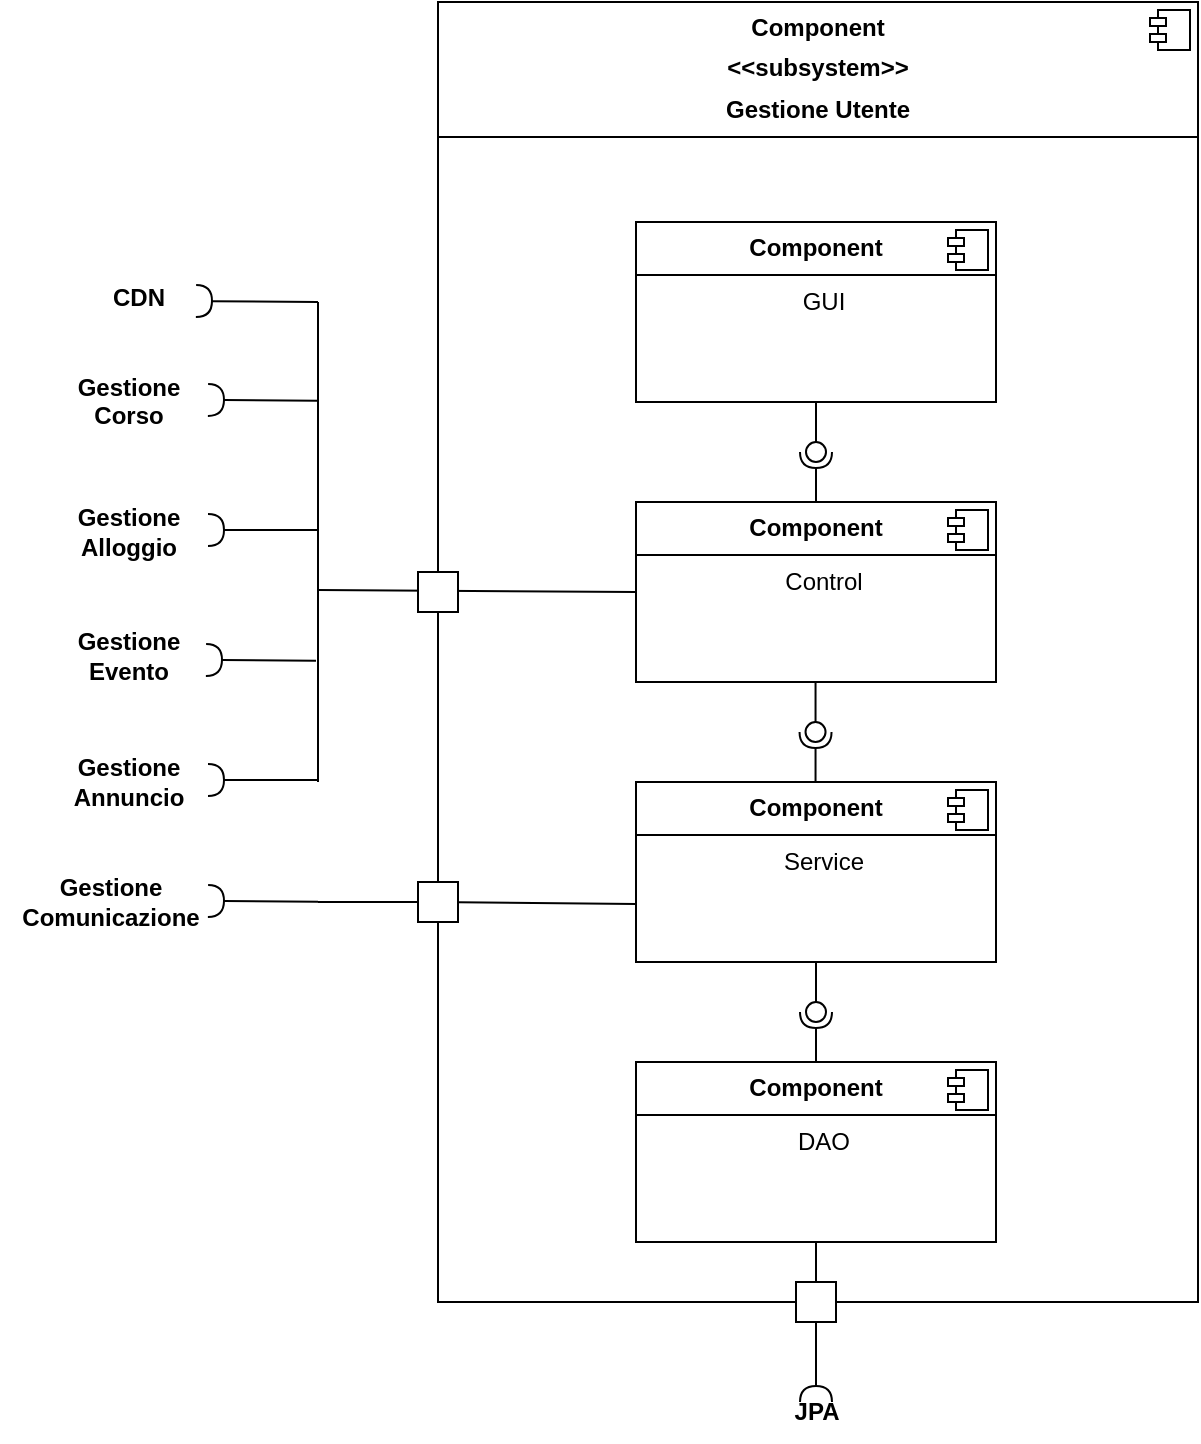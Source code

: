 <mxfile version="26.0.2">
  <diagram name="Pagina-1" id="nPXpif3WPsx-xnyPEV3x">
    <mxGraphModel grid="1" page="1" gridSize="10" guides="1" tooltips="1" connect="1" arrows="1" fold="1" pageScale="1" pageWidth="827" pageHeight="1169" math="0" shadow="0">
      <root>
        <mxCell id="0" />
        <mxCell id="1" parent="0" />
        <mxCell id="awJ8K8HzH0nnKeFIDSF6-1" value="&lt;p style=&quot;margin:0px;margin-top:6px;text-align:center;&quot;&gt;&lt;b&gt;Component&lt;/b&gt;&lt;/p&gt;&lt;p style=&quot;margin:0px;margin-top:6px;text-align:center;&quot;&gt;&lt;b&gt;&amp;lt;&amp;lt;subsystem&amp;gt;&amp;gt;&lt;/b&gt;&lt;/p&gt;&lt;p style=&quot;margin:0px;margin-top:6px;text-align:center;&quot;&gt;&lt;b&gt;Gestione Utente&lt;/b&gt;&lt;/p&gt;&lt;hr size=&quot;1&quot; style=&quot;border-style:solid;&quot;&gt;&lt;p style=&quot;margin:0px;margin-left:8px;&quot;&gt;&lt;br&gt;&lt;/p&gt;" style="align=left;overflow=fill;html=1;dropTarget=0;whiteSpace=wrap;" vertex="1" parent="1">
          <mxGeometry x="319" y="70" width="380" height="650" as="geometry" />
        </mxCell>
        <mxCell id="awJ8K8HzH0nnKeFIDSF6-2" value="" style="shape=component;jettyWidth=8;jettyHeight=4;" vertex="1" parent="awJ8K8HzH0nnKeFIDSF6-1">
          <mxGeometry x="1" width="20" height="20" relative="1" as="geometry">
            <mxPoint x="-24" y="4" as="offset" />
          </mxGeometry>
        </mxCell>
        <mxCell id="awJ8K8HzH0nnKeFIDSF6-3" value="&lt;p style=&quot;margin:0px;margin-top:6px;text-align:center;&quot;&gt;&lt;b&gt;Component&lt;/b&gt;&lt;/p&gt;&lt;hr size=&quot;1&quot; style=&quot;border-style:solid;&quot;&gt;&lt;p style=&quot;text-align: center; margin: 0px 0px 0px 8px;&quot;&gt;GUI&lt;/p&gt;" style="align=left;overflow=fill;html=1;dropTarget=0;whiteSpace=wrap;" vertex="1" parent="1">
          <mxGeometry x="418" y="180" width="180" height="90" as="geometry" />
        </mxCell>
        <mxCell id="awJ8K8HzH0nnKeFIDSF6-4" value="" style="shape=component;jettyWidth=8;jettyHeight=4;" vertex="1" parent="awJ8K8HzH0nnKeFIDSF6-3">
          <mxGeometry x="1" width="20" height="20" relative="1" as="geometry">
            <mxPoint x="-24" y="4" as="offset" />
          </mxGeometry>
        </mxCell>
        <mxCell id="awJ8K8HzH0nnKeFIDSF6-5" value="" style="rounded=0;orthogonalLoop=1;jettySize=auto;html=1;endArrow=halfCircle;endFill=0;endSize=6;strokeWidth=1;sketch=0;exitX=0.5;exitY=0;exitDx=0;exitDy=0;" edge="1" parent="1" source="awJ8K8HzH0nnKeFIDSF6-8" target="awJ8K8HzH0nnKeFIDSF6-7">
          <mxGeometry relative="1" as="geometry">
            <mxPoint x="519" y="295" as="sourcePoint" />
          </mxGeometry>
        </mxCell>
        <mxCell id="awJ8K8HzH0nnKeFIDSF6-6" value="" style="rounded=0;orthogonalLoop=1;jettySize=auto;html=1;endArrow=oval;endFill=0;sketch=0;sourcePerimeterSpacing=0;targetPerimeterSpacing=0;endSize=10;exitX=0.5;exitY=1;exitDx=0;exitDy=0;" edge="1" parent="1" source="awJ8K8HzH0nnKeFIDSF6-3" target="awJ8K8HzH0nnKeFIDSF6-7">
          <mxGeometry relative="1" as="geometry">
            <mxPoint x="479" y="295" as="sourcePoint" />
          </mxGeometry>
        </mxCell>
        <mxCell id="awJ8K8HzH0nnKeFIDSF6-7" value="" style="ellipse;whiteSpace=wrap;html=1;align=center;aspect=fixed;fillColor=none;strokeColor=none;resizable=0;perimeter=centerPerimeter;rotatable=0;allowArrows=0;points=[];outlineConnect=1;" vertex="1" parent="1">
          <mxGeometry x="503" y="290" width="10" height="10" as="geometry" />
        </mxCell>
        <mxCell id="awJ8K8HzH0nnKeFIDSF6-8" value="&lt;p style=&quot;margin:0px;margin-top:6px;text-align:center;&quot;&gt;&lt;b&gt;Component&lt;/b&gt;&lt;/p&gt;&lt;hr size=&quot;1&quot; style=&quot;border-style:solid;&quot;&gt;&lt;p style=&quot;text-align: center; margin: 0px 0px 0px 8px;&quot;&gt;Control&lt;/p&gt;" style="align=left;overflow=fill;html=1;dropTarget=0;whiteSpace=wrap;" vertex="1" parent="1">
          <mxGeometry x="418" y="320" width="180" height="90" as="geometry" />
        </mxCell>
        <mxCell id="awJ8K8HzH0nnKeFIDSF6-9" value="" style="shape=component;jettyWidth=8;jettyHeight=4;" vertex="1" parent="awJ8K8HzH0nnKeFIDSF6-8">
          <mxGeometry x="1" width="20" height="20" relative="1" as="geometry">
            <mxPoint x="-24" y="4" as="offset" />
          </mxGeometry>
        </mxCell>
        <mxCell id="awJ8K8HzH0nnKeFIDSF6-10" value="&lt;p style=&quot;margin:0px;margin-top:6px;text-align:center;&quot;&gt;&lt;b&gt;Component&lt;/b&gt;&lt;/p&gt;&lt;hr size=&quot;1&quot; style=&quot;border-style:solid;&quot;&gt;&lt;p style=&quot;text-align: center; margin: 0px 0px 0px 8px;&quot;&gt;Service&lt;/p&gt;" style="align=left;overflow=fill;html=1;dropTarget=0;whiteSpace=wrap;" vertex="1" parent="1">
          <mxGeometry x="418" y="460" width="180" height="90" as="geometry" />
        </mxCell>
        <mxCell id="awJ8K8HzH0nnKeFIDSF6-11" value="" style="shape=component;jettyWidth=8;jettyHeight=4;" vertex="1" parent="awJ8K8HzH0nnKeFIDSF6-10">
          <mxGeometry x="1" width="20" height="20" relative="1" as="geometry">
            <mxPoint x="-24" y="4" as="offset" />
          </mxGeometry>
        </mxCell>
        <mxCell id="awJ8K8HzH0nnKeFIDSF6-12" value="" style="rounded=0;orthogonalLoop=1;jettySize=auto;html=1;endArrow=halfCircle;endFill=0;endSize=6;strokeWidth=1;sketch=0;exitX=0.5;exitY=0;exitDx=0;exitDy=0;" edge="1" parent="1" source="awJ8K8HzH0nnKeFIDSF6-15" target="awJ8K8HzH0nnKeFIDSF6-14">
          <mxGeometry relative="1" as="geometry">
            <mxPoint x="519" y="575" as="sourcePoint" />
          </mxGeometry>
        </mxCell>
        <mxCell id="awJ8K8HzH0nnKeFIDSF6-13" value="" style="rounded=0;orthogonalLoop=1;jettySize=auto;html=1;endArrow=oval;endFill=0;sketch=0;sourcePerimeterSpacing=0;targetPerimeterSpacing=0;endSize=10;exitX=0.5;exitY=1;exitDx=0;exitDy=0;" edge="1" parent="1" source="awJ8K8HzH0nnKeFIDSF6-10" target="awJ8K8HzH0nnKeFIDSF6-14">
          <mxGeometry relative="1" as="geometry">
            <mxPoint x="479" y="575" as="sourcePoint" />
          </mxGeometry>
        </mxCell>
        <mxCell id="awJ8K8HzH0nnKeFIDSF6-14" value="" style="ellipse;whiteSpace=wrap;html=1;align=center;aspect=fixed;fillColor=none;strokeColor=none;resizable=0;perimeter=centerPerimeter;rotatable=0;allowArrows=0;points=[];outlineConnect=1;" vertex="1" parent="1">
          <mxGeometry x="503" y="570" width="10" height="10" as="geometry" />
        </mxCell>
        <mxCell id="awJ8K8HzH0nnKeFIDSF6-15" value="&lt;p style=&quot;margin:0px;margin-top:6px;text-align:center;&quot;&gt;&lt;b&gt;Component&lt;/b&gt;&lt;/p&gt;&lt;hr size=&quot;1&quot; style=&quot;border-style:solid;&quot;&gt;&lt;p style=&quot;text-align: center; margin: 0px 0px 0px 8px;&quot;&gt;DAO&lt;/p&gt;" style="align=left;overflow=fill;html=1;dropTarget=0;whiteSpace=wrap;" vertex="1" parent="1">
          <mxGeometry x="418" y="600" width="180" height="90" as="geometry" />
        </mxCell>
        <mxCell id="awJ8K8HzH0nnKeFIDSF6-16" value="" style="shape=component;jettyWidth=8;jettyHeight=4;" vertex="1" parent="awJ8K8HzH0nnKeFIDSF6-15">
          <mxGeometry x="1" width="20" height="20" relative="1" as="geometry">
            <mxPoint x="-24" y="4" as="offset" />
          </mxGeometry>
        </mxCell>
        <mxCell id="awJ8K8HzH0nnKeFIDSF6-17" value="" style="rounded=0;orthogonalLoop=1;jettySize=auto;html=1;endArrow=halfCircle;endFill=0;endSize=6;strokeWidth=1;sketch=0;exitX=0.5;exitY=0;exitDx=0;exitDy=0;" edge="1" parent="1">
          <mxGeometry relative="1" as="geometry">
            <mxPoint x="507.77" y="460" as="sourcePoint" />
            <mxPoint x="507.77" y="435" as="targetPoint" />
          </mxGeometry>
        </mxCell>
        <mxCell id="awJ8K8HzH0nnKeFIDSF6-18" value="" style="rounded=0;orthogonalLoop=1;jettySize=auto;html=1;endArrow=oval;endFill=0;sketch=0;sourcePerimeterSpacing=0;targetPerimeterSpacing=0;endSize=10;exitX=0.5;exitY=1;exitDx=0;exitDy=0;" edge="1" parent="1">
          <mxGeometry relative="1" as="geometry">
            <mxPoint x="507.77" y="410" as="sourcePoint" />
            <mxPoint x="507.77" y="435" as="targetPoint" />
          </mxGeometry>
        </mxCell>
        <mxCell id="awJ8K8HzH0nnKeFIDSF6-19" value="" style="rounded=0;orthogonalLoop=1;jettySize=auto;html=1;endArrow=halfCircle;endFill=0;endSize=6;strokeWidth=1;sketch=0;fontSize=12;curved=1;" edge="1" parent="1">
          <mxGeometry relative="1" as="geometry">
            <mxPoint x="259" y="334" as="sourcePoint" />
            <mxPoint x="204" y="334" as="targetPoint" />
          </mxGeometry>
        </mxCell>
        <mxCell id="awJ8K8HzH0nnKeFIDSF6-20" value="" style="ellipse;whiteSpace=wrap;html=1;align=center;aspect=fixed;fillColor=none;strokeColor=none;resizable=0;perimeter=centerPerimeter;rotatable=0;allowArrows=0;points=[];outlineConnect=1;" vertex="1" parent="1">
          <mxGeometry x="392" y="360" width="10" height="10" as="geometry" />
        </mxCell>
        <mxCell id="awJ8K8HzH0nnKeFIDSF6-21" value="Gestione&lt;div&gt;Corso&lt;div&gt;&lt;br&gt;&lt;/div&gt;&lt;/div&gt;" style="text;align=center;fontStyle=1;verticalAlign=middle;spacingLeft=3;spacingRight=3;strokeColor=none;rotatable=0;points=[[0,0.5],[1,0.5]];portConstraint=eastwest;html=1;" vertex="1" parent="1">
          <mxGeometry x="124" y="264" width="80" height="26" as="geometry" />
        </mxCell>
        <mxCell id="awJ8K8HzH0nnKeFIDSF6-22" value="" style="rounded=0;orthogonalLoop=1;jettySize=auto;html=1;endArrow=halfCircle;endFill=0;endSize=6;strokeWidth=1;sketch=0;fontSize=12;curved=1;exitX=0.5;exitY=1;exitDx=0;exitDy=0;" edge="1" parent="1" source="awJ8K8HzH0nnKeFIDSF6-15">
          <mxGeometry relative="1" as="geometry">
            <mxPoint x="508.5" y="690" as="sourcePoint" />
            <mxPoint x="508" y="770" as="targetPoint" />
          </mxGeometry>
        </mxCell>
        <mxCell id="awJ8K8HzH0nnKeFIDSF6-23" value="" style="whiteSpace=wrap;html=1;aspect=fixed;" vertex="1" parent="1">
          <mxGeometry x="498" y="710" width="20" height="20" as="geometry" />
        </mxCell>
        <mxCell id="awJ8K8HzH0nnKeFIDSF6-24" value="" style="rounded=0;orthogonalLoop=1;jettySize=auto;html=1;endArrow=halfCircle;endFill=0;endSize=6;strokeWidth=1;sketch=0;fontSize=12;curved=1;" edge="1" parent="1">
          <mxGeometry relative="1" as="geometry">
            <mxPoint x="259" y="269.38" as="sourcePoint" />
            <mxPoint x="204" y="269" as="targetPoint" />
          </mxGeometry>
        </mxCell>
        <mxCell id="awJ8K8HzH0nnKeFIDSF6-25" value="" style="endArrow=none;html=1;rounded=0;" edge="1" parent="1">
          <mxGeometry width="50" height="50" relative="1" as="geometry">
            <mxPoint x="259" y="460" as="sourcePoint" />
            <mxPoint x="259" y="220" as="targetPoint" />
          </mxGeometry>
        </mxCell>
        <mxCell id="awJ8K8HzH0nnKeFIDSF6-26" value="" style="endArrow=none;html=1;rounded=0;exitX=0;exitY=0.5;exitDx=0;exitDy=0;" edge="1" parent="1" source="awJ8K8HzH0nnKeFIDSF6-8">
          <mxGeometry width="50" height="50" relative="1" as="geometry">
            <mxPoint x="418" y="379" as="sourcePoint" />
            <mxPoint x="259" y="364" as="targetPoint" />
          </mxGeometry>
        </mxCell>
        <mxCell id="awJ8K8HzH0nnKeFIDSF6-27" value="" style="whiteSpace=wrap;html=1;aspect=fixed;" vertex="1" parent="1">
          <mxGeometry x="309" y="355" width="20" height="20" as="geometry" />
        </mxCell>
        <mxCell id="awJ8K8HzH0nnKeFIDSF6-28" value="" style="rounded=0;orthogonalLoop=1;jettySize=auto;html=1;endArrow=halfCircle;endFill=0;endSize=6;strokeWidth=1;sketch=0;fontSize=12;curved=1;" edge="1" parent="1">
          <mxGeometry relative="1" as="geometry">
            <mxPoint x="259" y="459" as="sourcePoint" />
            <mxPoint x="204" y="459" as="targetPoint" />
          </mxGeometry>
        </mxCell>
        <mxCell id="awJ8K8HzH0nnKeFIDSF6-29" value="Gestione&lt;div&gt;Evento&lt;/div&gt;" style="text;align=center;fontStyle=1;verticalAlign=middle;spacingLeft=3;spacingRight=3;strokeColor=none;rotatable=0;points=[[0,0.5],[1,0.5]];portConstraint=eastwest;html=1;" vertex="1" parent="1">
          <mxGeometry x="124" y="384" width="80" height="26" as="geometry" />
        </mxCell>
        <mxCell id="awJ8K8HzH0nnKeFIDSF6-30" value="" style="rounded=0;orthogonalLoop=1;jettySize=auto;html=1;endArrow=halfCircle;endFill=0;endSize=6;strokeWidth=1;sketch=0;fontSize=12;curved=1;" edge="1" parent="1">
          <mxGeometry relative="1" as="geometry">
            <mxPoint x="258" y="399.38" as="sourcePoint" />
            <mxPoint x="203" y="399" as="targetPoint" />
          </mxGeometry>
        </mxCell>
        <mxCell id="awJ8K8HzH0nnKeFIDSF6-31" value="" style="endArrow=none;html=1;rounded=0;" edge="1" parent="1">
          <mxGeometry width="50" height="50" relative="1" as="geometry">
            <mxPoint x="259" y="459" as="sourcePoint" />
            <mxPoint x="259" y="399" as="targetPoint" />
          </mxGeometry>
        </mxCell>
        <mxCell id="awJ8K8HzH0nnKeFIDSF6-32" value="&lt;b&gt;Gestione&lt;/b&gt;&lt;div&gt;&lt;b&gt;Alloggio&lt;/b&gt;&lt;/div&gt;" style="text;html=1;align=center;verticalAlign=middle;resizable=0;points=[];autosize=1;strokeColor=none;fillColor=none;" vertex="1" parent="1">
          <mxGeometry x="129" y="315" width="70" height="40" as="geometry" />
        </mxCell>
        <mxCell id="awJ8K8HzH0nnKeFIDSF6-33" value="&lt;b&gt;Gestione&lt;br&gt;Annuncio&lt;/b&gt;" style="text;html=1;align=center;verticalAlign=middle;resizable=0;points=[];autosize=1;strokeColor=none;fillColor=none;" vertex="1" parent="1">
          <mxGeometry x="124" y="440" width="80" height="40" as="geometry" />
        </mxCell>
        <mxCell id="DaRG2aiRckABaY4EGsko-1" value="&lt;b&gt;JPA&lt;/b&gt;" style="text;html=1;align=center;verticalAlign=middle;resizable=0;points=[];autosize=1;strokeColor=none;fillColor=none;" vertex="1" parent="1">
          <mxGeometry x="483" y="760" width="50" height="30" as="geometry" />
        </mxCell>
        <mxCell id="8deyjvbUPRrtxv759e6V-1" value="" style="endArrow=none;html=1;rounded=0;exitX=0;exitY=0.5;exitDx=0;exitDy=0;" edge="1" parent="1" source="8deyjvbUPRrtxv759e6V-7">
          <mxGeometry width="50" height="50" relative="1" as="geometry">
            <mxPoint x="418" y="521" as="sourcePoint" />
            <mxPoint x="259" y="520" as="targetPoint" />
          </mxGeometry>
        </mxCell>
        <mxCell id="8deyjvbUPRrtxv759e6V-8" value="" style="endArrow=none;html=1;rounded=0;exitX=0;exitY=0.5;exitDx=0;exitDy=0;" edge="1" parent="1" target="8deyjvbUPRrtxv759e6V-7">
          <mxGeometry width="50" height="50" relative="1" as="geometry">
            <mxPoint x="418" y="521" as="sourcePoint" />
            <mxPoint x="259" y="520" as="targetPoint" />
          </mxGeometry>
        </mxCell>
        <mxCell id="8deyjvbUPRrtxv759e6V-7" value="" style="whiteSpace=wrap;html=1;aspect=fixed;" vertex="1" parent="1">
          <mxGeometry x="309" y="510" width="20" height="20" as="geometry" />
        </mxCell>
        <mxCell id="8deyjvbUPRrtxv759e6V-9" value="" style="rounded=0;orthogonalLoop=1;jettySize=auto;html=1;endArrow=halfCircle;endFill=0;endSize=6;strokeWidth=1;sketch=0;fontSize=12;curved=1;" edge="1" parent="1">
          <mxGeometry relative="1" as="geometry">
            <mxPoint x="259" y="519.88" as="sourcePoint" />
            <mxPoint x="204" y="519.5" as="targetPoint" />
          </mxGeometry>
        </mxCell>
        <mxCell id="8deyjvbUPRrtxv759e6V-10" value="&lt;b&gt;Gestione&lt;/b&gt;&lt;div&gt;&lt;b&gt;Comunicazione&lt;/b&gt;&lt;/div&gt;" style="text;html=1;align=center;verticalAlign=middle;resizable=0;points=[];autosize=1;strokeColor=none;fillColor=none;" vertex="1" parent="1">
          <mxGeometry x="100" y="500" width="110" height="40" as="geometry" />
        </mxCell>
        <mxCell id="I_rxvH9b8lTQGXVdy5jc-1" value="&lt;div&gt;&lt;div&gt;CDN&lt;/div&gt;&lt;/div&gt;" style="text;align=center;fontStyle=1;verticalAlign=middle;spacingLeft=3;spacingRight=3;strokeColor=none;rotatable=0;points=[[0,0.5],[1,0.5]];portConstraint=eastwest;html=1;" vertex="1" parent="1">
          <mxGeometry x="129" y="205" width="80" height="26" as="geometry" />
        </mxCell>
        <mxCell id="I_rxvH9b8lTQGXVdy5jc-2" value="" style="rounded=0;orthogonalLoop=1;jettySize=auto;html=1;endArrow=halfCircle;endFill=0;endSize=6;strokeWidth=1;sketch=0;fontSize=12;curved=1;" edge="1" parent="1">
          <mxGeometry relative="1" as="geometry">
            <mxPoint x="259" y="220" as="sourcePoint" />
            <mxPoint x="198" y="219.5" as="targetPoint" />
          </mxGeometry>
        </mxCell>
      </root>
    </mxGraphModel>
  </diagram>
</mxfile>
